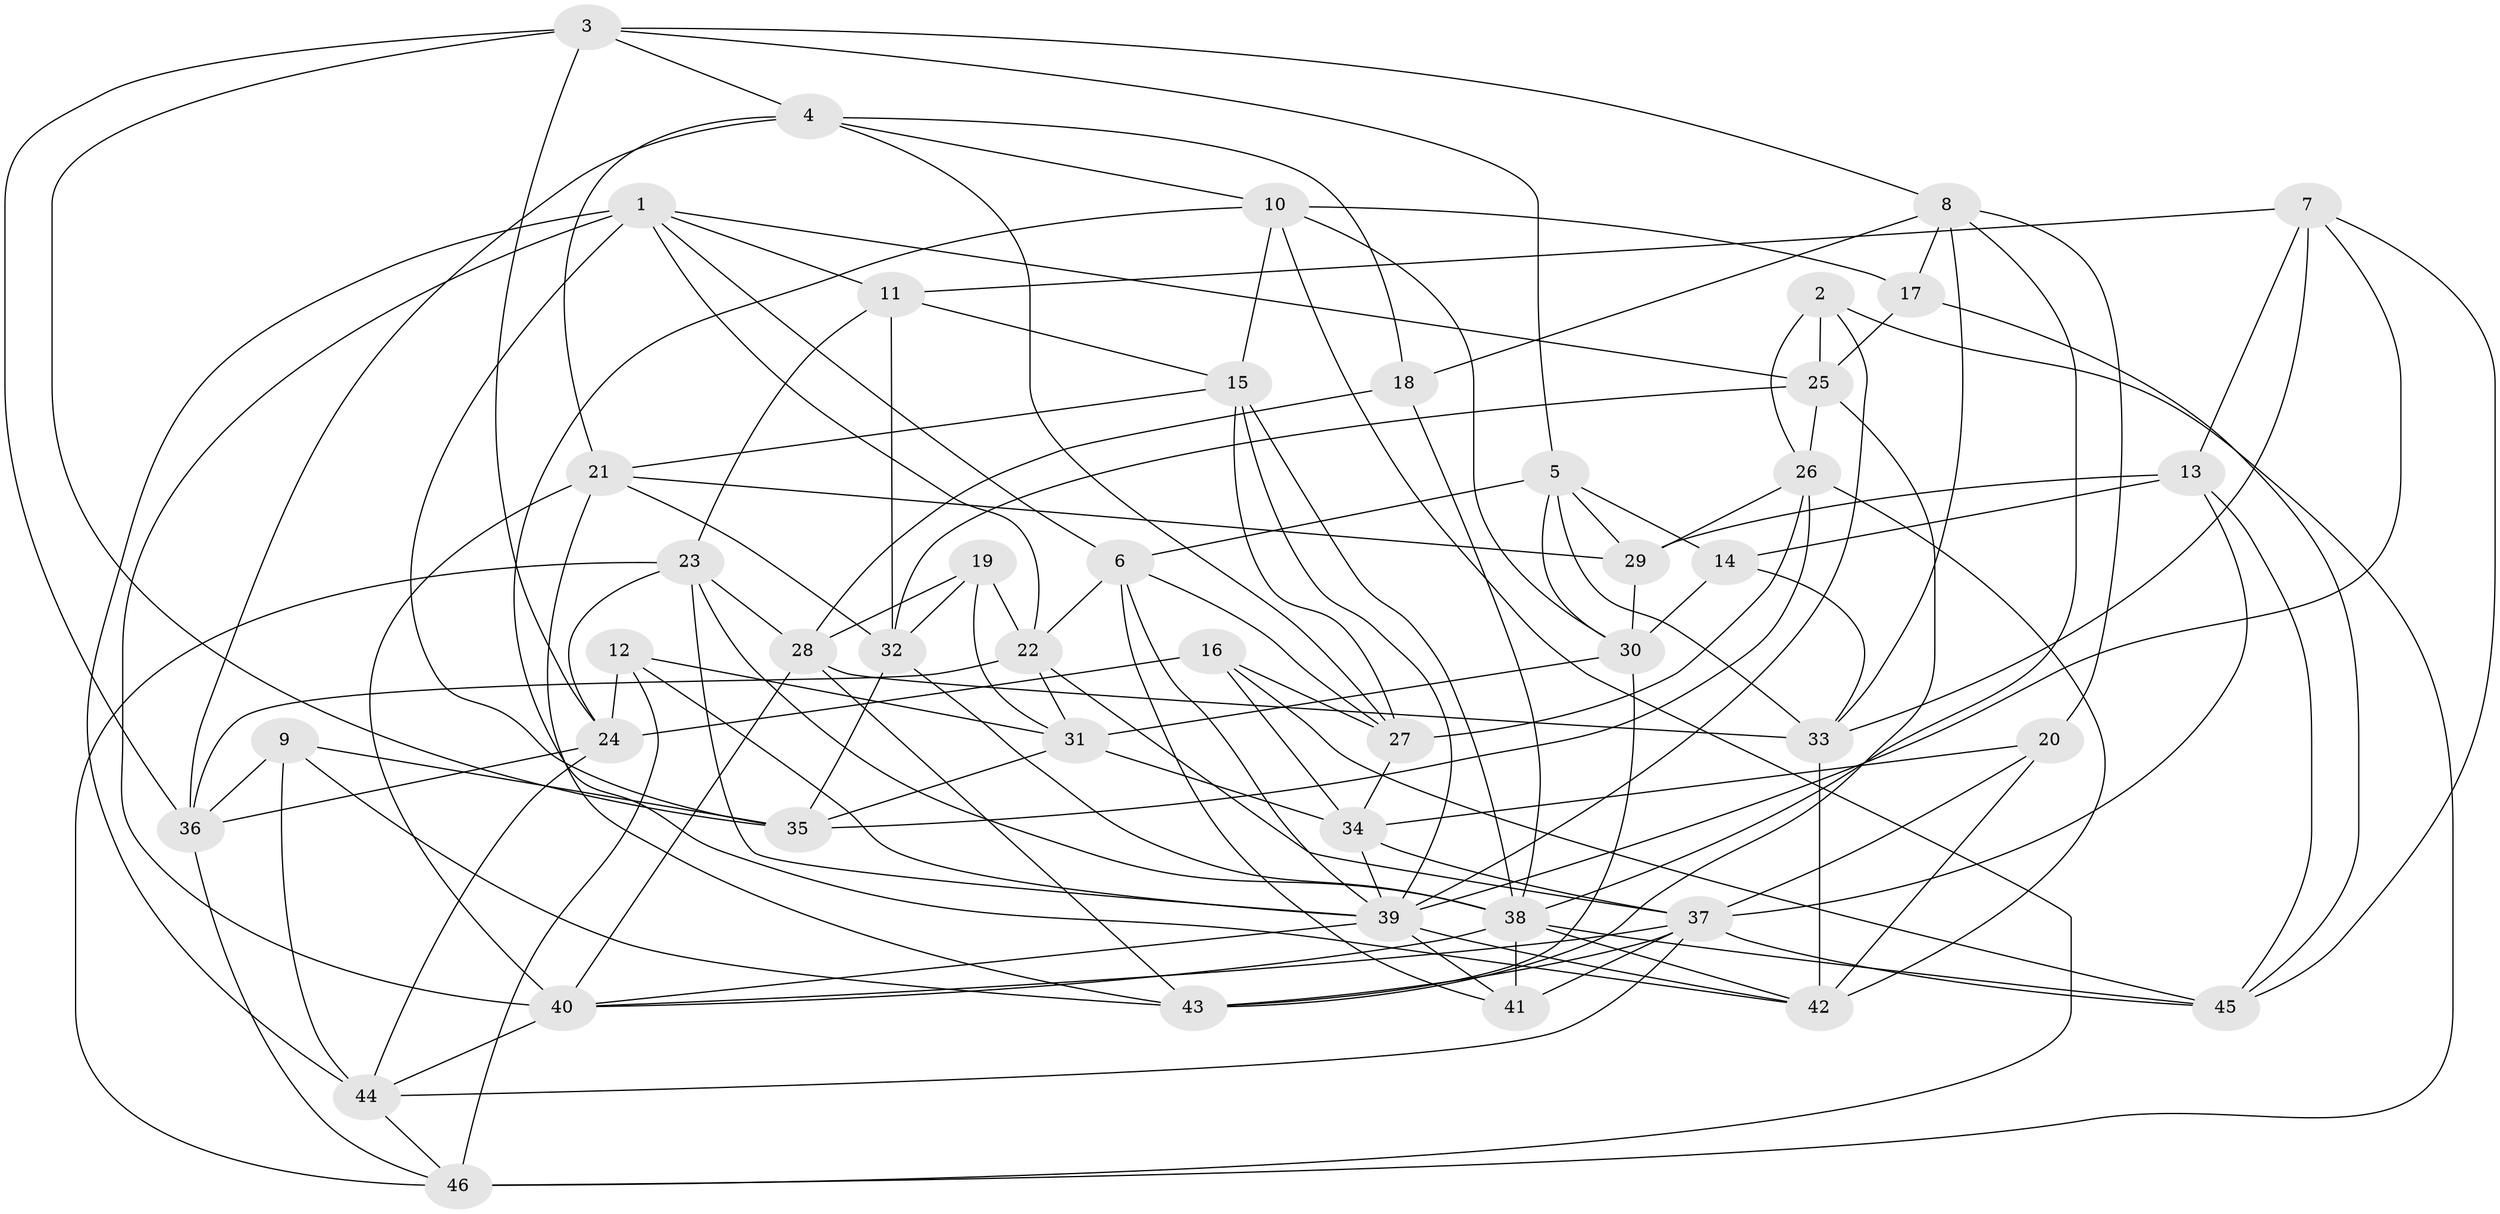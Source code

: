 // original degree distribution, {4: 1.0}
// Generated by graph-tools (version 1.1) at 2025/26/03/09/25 03:26:55]
// undirected, 46 vertices, 132 edges
graph export_dot {
graph [start="1"]
  node [color=gray90,style=filled];
  1;
  2;
  3;
  4;
  5;
  6;
  7;
  8;
  9;
  10;
  11;
  12;
  13;
  14;
  15;
  16;
  17;
  18;
  19;
  20;
  21;
  22;
  23;
  24;
  25;
  26;
  27;
  28;
  29;
  30;
  31;
  32;
  33;
  34;
  35;
  36;
  37;
  38;
  39;
  40;
  41;
  42;
  43;
  44;
  45;
  46;
  1 -- 6 [weight=1.0];
  1 -- 11 [weight=1.0];
  1 -- 22 [weight=1.0];
  1 -- 25 [weight=1.0];
  1 -- 35 [weight=1.0];
  1 -- 40 [weight=2.0];
  1 -- 44 [weight=1.0];
  2 -- 25 [weight=1.0];
  2 -- 26 [weight=1.0];
  2 -- 39 [weight=1.0];
  2 -- 46 [weight=1.0];
  3 -- 4 [weight=1.0];
  3 -- 5 [weight=1.0];
  3 -- 8 [weight=1.0];
  3 -- 24 [weight=1.0];
  3 -- 35 [weight=1.0];
  3 -- 36 [weight=1.0];
  4 -- 10 [weight=1.0];
  4 -- 18 [weight=1.0];
  4 -- 21 [weight=1.0];
  4 -- 27 [weight=1.0];
  4 -- 36 [weight=1.0];
  5 -- 6 [weight=1.0];
  5 -- 14 [weight=1.0];
  5 -- 29 [weight=1.0];
  5 -- 30 [weight=1.0];
  5 -- 33 [weight=1.0];
  6 -- 22 [weight=1.0];
  6 -- 27 [weight=1.0];
  6 -- 39 [weight=1.0];
  6 -- 41 [weight=1.0];
  7 -- 11 [weight=2.0];
  7 -- 13 [weight=1.0];
  7 -- 33 [weight=1.0];
  7 -- 39 [weight=1.0];
  7 -- 45 [weight=1.0];
  8 -- 17 [weight=1.0];
  8 -- 18 [weight=1.0];
  8 -- 20 [weight=1.0];
  8 -- 33 [weight=1.0];
  8 -- 38 [weight=1.0];
  9 -- 35 [weight=1.0];
  9 -- 36 [weight=1.0];
  9 -- 43 [weight=1.0];
  9 -- 44 [weight=1.0];
  10 -- 15 [weight=1.0];
  10 -- 17 [weight=1.0];
  10 -- 30 [weight=1.0];
  10 -- 42 [weight=1.0];
  10 -- 46 [weight=1.0];
  11 -- 15 [weight=1.0];
  11 -- 23 [weight=1.0];
  11 -- 32 [weight=1.0];
  12 -- 24 [weight=1.0];
  12 -- 31 [weight=1.0];
  12 -- 39 [weight=1.0];
  12 -- 46 [weight=1.0];
  13 -- 14 [weight=1.0];
  13 -- 29 [weight=2.0];
  13 -- 37 [weight=1.0];
  13 -- 45 [weight=1.0];
  14 -- 30 [weight=1.0];
  14 -- 33 [weight=1.0];
  15 -- 21 [weight=1.0];
  15 -- 27 [weight=1.0];
  15 -- 38 [weight=1.0];
  15 -- 39 [weight=1.0];
  16 -- 24 [weight=1.0];
  16 -- 27 [weight=1.0];
  16 -- 34 [weight=1.0];
  16 -- 45 [weight=1.0];
  17 -- 25 [weight=1.0];
  17 -- 45 [weight=1.0];
  18 -- 28 [weight=1.0];
  18 -- 38 [weight=1.0];
  19 -- 22 [weight=1.0];
  19 -- 28 [weight=1.0];
  19 -- 31 [weight=1.0];
  19 -- 32 [weight=1.0];
  20 -- 34 [weight=1.0];
  20 -- 37 [weight=1.0];
  20 -- 42 [weight=1.0];
  21 -- 29 [weight=1.0];
  21 -- 32 [weight=1.0];
  21 -- 40 [weight=1.0];
  21 -- 43 [weight=1.0];
  22 -- 31 [weight=1.0];
  22 -- 36 [weight=1.0];
  22 -- 37 [weight=1.0];
  23 -- 24 [weight=1.0];
  23 -- 28 [weight=1.0];
  23 -- 38 [weight=1.0];
  23 -- 39 [weight=1.0];
  23 -- 46 [weight=1.0];
  24 -- 36 [weight=1.0];
  24 -- 44 [weight=1.0];
  25 -- 26 [weight=1.0];
  25 -- 32 [weight=1.0];
  25 -- 43 [weight=1.0];
  26 -- 27 [weight=1.0];
  26 -- 29 [weight=1.0];
  26 -- 35 [weight=1.0];
  26 -- 42 [weight=1.0];
  27 -- 34 [weight=1.0];
  28 -- 33 [weight=1.0];
  28 -- 40 [weight=1.0];
  28 -- 43 [weight=1.0];
  29 -- 30 [weight=1.0];
  30 -- 31 [weight=1.0];
  30 -- 43 [weight=1.0];
  31 -- 34 [weight=1.0];
  31 -- 35 [weight=1.0];
  32 -- 35 [weight=1.0];
  32 -- 38 [weight=1.0];
  33 -- 42 [weight=1.0];
  34 -- 37 [weight=1.0];
  34 -- 39 [weight=1.0];
  36 -- 46 [weight=1.0];
  37 -- 40 [weight=1.0];
  37 -- 41 [weight=2.0];
  37 -- 43 [weight=1.0];
  37 -- 44 [weight=1.0];
  37 -- 45 [weight=1.0];
  38 -- 40 [weight=1.0];
  38 -- 41 [weight=2.0];
  38 -- 42 [weight=1.0];
  38 -- 45 [weight=1.0];
  39 -- 40 [weight=1.0];
  39 -- 41 [weight=1.0];
  39 -- 42 [weight=1.0];
  40 -- 44 [weight=1.0];
  44 -- 46 [weight=1.0];
}
